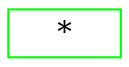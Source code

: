 digraph tree {
  splines=false
  node [shape=record,height=.1]
  edge [tailclip=false, arrowtail=dot, dir=both];

  n0x564d58e579e0 [label=" <value> * "color=green];

}
